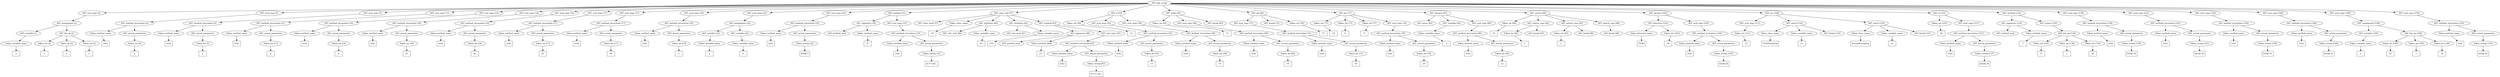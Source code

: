 /*
 * AST in dot format generated by phc -- the PHP compiler
 */

digraph AST {
node_0 [label="AST_php_script"];
node_1 [label="AST_eval_expr (2)"];
node_2 [label="AST_assignment (2)"];
node_3 [label="AST_variable (2)"];
node_4 [label="Token_variable_name"];
node_5 [label="a", shape=box]
node_4 -> node_5;
node_3 -> node_4;
node_6 [label="AST_bin_op (2)"];
node_7 [label="Token_int (2)"];
node_8 [label="1", shape=box]
node_7 -> node_8;
node_9 [label="Token_op (2)"];
node_10 [label="+", shape=box]
node_9 -> node_10;
node_11 [label="Token_int (2)"];
node_12 [label="2", shape=box]
node_11 -> node_12;
node_6 -> node_11;
node_6 -> node_9;
node_6 -> node_7;
node_2 -> node_6;
node_2 -> node_3;
node_1 -> node_2;
node_13 [label="AST_eval_expr (4)"];
node_14 [label="AST_method_invocation (4)"];
node_15 [label="Token_method_name"];
node_16 [label="echo", shape=box]
node_15 -> node_16;
node_17 [label="AST_actual_parameter"];
node_18 [label="Token_int (4)"];
node_19 [label="1", shape=box]
node_18 -> node_19;
node_17 -> node_18;
node_14 -> node_17;
node_14 -> node_15;
node_13 -> node_14;
node_20 [label="AST_eval_expr (5)"];
node_21 [label="AST_method_invocation (5)"];
node_22 [label="Token_method_name"];
node_23 [label="echo", shape=box]
node_22 -> node_23;
node_24 [label="AST_actual_parameter"];
node_25 [label="Token_int (5)"];
node_26 [label="2", shape=box]
node_25 -> node_26;
node_24 -> node_25;
node_21 -> node_24;
node_21 -> node_22;
node_20 -> node_21;
node_27 [label="AST_eval_expr (11)"];
node_28 [label="AST_method_invocation (11)"];
node_29 [label="Token_method_name"];
node_30 [label="echo", shape=box]
node_29 -> node_30;
node_31 [label="AST_actual_parameter"];
node_32 [label="Token_int (11)"];
node_33 [label="3", shape=box]
node_32 -> node_33;
node_31 -> node_32;
node_28 -> node_31;
node_28 -> node_29;
node_27 -> node_28;
node_34 [label="AST_eval_expr (14)"];
node_35 [label="AST_method_invocation (14)"];
node_36 [label="Token_method_name"];
node_37 [label="echo", shape=box]
node_36 -> node_37;
node_38 [label="AST_actual_parameter"];
node_39 [label="Token_int (14)"];
node_40 [label="4", shape=box]
node_39 -> node_40;
node_38 -> node_39;
node_35 -> node_38;
node_35 -> node_36;
node_34 -> node_35;
node_41 [label="AST_eval_expr (16)"];
node_42 [label="AST_method_invocation (16)"];
node_43 [label="Token_method_name"];
node_44 [label="echo", shape=box]
node_43 -> node_44;
node_45 [label="AST_actual_parameter"];
node_46 [label="Token_int (16)"];
node_47 [label="41", shape=box]
node_46 -> node_47;
node_45 -> node_46;
node_42 -> node_45;
node_42 -> node_43;
node_41 -> node_42;
node_48 [label="AST_eval_expr (16)"];
node_49 [label="AST_method_invocation (16)"];
node_50 [label="Token_method_name"];
node_51 [label="echo", shape=box]
node_50 -> node_51;
node_52 [label="AST_actual_parameter"];
node_53 [label="Token_int (16)"];
node_54 [label="42", shape=box]
node_53 -> node_54;
node_52 -> node_53;
node_49 -> node_52;
node_49 -> node_50;
node_48 -> node_49;
node_55 [label="AST_eval_expr (17)"];
node_56 [label="AST_method_invocation (17)"];
node_57 [label="Token_method_name"];
node_58 [label="echo", shape=box]
node_57 -> node_58;
node_59 [label="AST_actual_parameter"];
node_60 [label="Token_int (17)"];
node_61 [label="43", shape=box]
node_60 -> node_61;
node_59 -> node_60;
node_56 -> node_59;
node_56 -> node_57;
node_55 -> node_56;
node_62 [label="AST_eval_expr (17)"];
node_63 [label="AST_method_invocation (17)"];
node_64 [label="Token_method_name"];
node_65 [label="echo", shape=box]
node_64 -> node_65;
node_66 [label="AST_actual_parameter"];
node_67 [label="Token_int (17)"];
node_68 [label="44", shape=box]
node_67 -> node_68;
node_66 -> node_67;
node_63 -> node_66;
node_63 -> node_64;
node_62 -> node_63;
node_69 [label="AST_eval_expr (19)"];
node_70 [label="AST_method_invocation (19)"];
node_71 [label="Token_method_name"];
node_72 [label="echo", shape=box]
node_71 -> node_72;
node_73 [label="AST_actual_parameter"];
node_74 [label="Token_int (19)"];
node_75 [label="5", shape=box]
node_74 -> node_75;
node_73 -> node_74;
node_70 -> node_73;
node_70 -> node_71;
node_69 -> node_70;
node_76 [label="AST_eval_expr (22)"];
node_77 [label="AST_assignment (22)"];
node_78 [label="AST_variable (22)"];
node_79 [label="Token_variable_name"];
node_80 [label="a", shape=box]
node_79 -> node_80;
node_78 -> node_79;
node_81 [label="AST_variable (22)"];
node_82 [label="Token_variable_name"];
node_83 [label="b", shape=box]
node_82 -> node_83;
node_81 -> node_82;
node_77 -> node_81;
node_77 -> node_78;
node_76 -> node_77;
node_84 [label="AST_eval_expr (25)"];
node_85 [label="AST_method_invocation (25)"];
node_86 [label="Token_method_name"];
node_87 [label="echo", shape=box]
node_86 -> node_87;
node_88 [label="AST_actual_parameter"];
node_89 [label="Token_string (25)"];
node_90 [label="break 5", shape=box]
node_89 -> node_90;
node_88 -> node_89;
node_85 -> node_88;
node_85 -> node_86;
node_84 -> node_85;
node_91 [label="AST_method (31)"];
node_92 [label="AST_signature (34)"];
node_93 [label="AST_method_mod"];
node_94 [label="Token_method_name"];
node_95 [label="f7", shape=box]
node_94 -> node_95;
node_92 -> node_94;
node_92 -> node_93;
node_96 [label="AST_eval_expr (33)"];
node_97 [label="AST_method_invocation (33)"];
node_98 [label="Token_method_name"];
node_99 [label="echo", shape=box]
node_98 -> node_99;
node_100 [label="AST_actual_parameter"];
node_101 [label="Token_string (33)"];
node_102 [label="In f7 (wit..", shape=box]
node_101 -> node_102;
node_100 -> node_101;
node_97 -> node_100;
node_97 -> node_98;
node_96 -> node_97;
node_91 -> node_96;
node_91 -> node_92;
node_103 [label="AST_class_def (37)"];
node_104 [label="AST_class_mod (37)"];
node_105 [label="Token_class_name"];
node_106 [label="C8", shape=box]
node_105 -> node_106;
node_107 [label="AST_attribute (40)"];
node_108 [label="AST_attr_mod (40)"];
node_109 [label="Token_variable_name"];
node_110 [label="x9", shape=box]
node_109 -> node_110;
node_107 -> node_109;
node_107 -> node_108;
node_111 [label="AST_attribute (41)"];
node_112 [label="AST_attr_mod (41)"];
node_113 [label="Token_variable_name"];
node_114 [label="y10", shape=box]
node_113 -> node_114;
node_111 -> node_113;
node_111 -> node_112;
node_115 [label="AST_method (43)"];
node_116 [label="AST_signature (46)"];
node_117 [label="AST_method_mod"];
node_118 [label="Token_method_name"];
node_119 [label="c11", shape=box]
node_118 -> node_119;
node_116 -> node_118;
node_116 -> node_117;
node_120 [label="AST_eval_expr (45)"];
node_121 [label="AST_method_invocation (45)"];
node_122 [label="Token_method_name"];
node_123 [label="echo", shape=box]
node_122 -> node_123;
node_124 [label="AST_actual_parameter"];
node_125 [label="Token_string (45)"];
node_126 [label="In c11 (wi..", shape=box]
node_125 -> node_126;
node_124 -> node_125;
node_121 -> node_124;
node_121 -> node_122;
node_120 -> node_121;
node_115 -> node_120;
node_115 -> node_116;
node_103 -> node_115;
node_103 -> node_111;
node_103 -> node_107;
node_103 -> node_105;
node_103 -> node_104;
node_127 [label="AST_if (50)"];
node_128 [label="Token_int (50)"];
node_129 [label="12", shape=box]
node_128 -> node_129;
node_130 [label="AST_eval_expr (52)"];
node_131 [label="AST_method_invocation (52)"];
node_132 [label="Token_method_name"];
node_133 [label="echo", shape=box]
node_132 -> node_133;
node_134 [label="AST_actual_parameter"];
node_135 [label="Token_int (52)"];
node_136 [label="13", shape=box]
node_135 -> node_136;
node_134 -> node_135;
node_131 -> node_134;
node_131 -> node_132;
node_130 -> node_131;
node_137 [label="AST_eval_expr (58)"];
node_138 [label="AST_method_invocation (58)"];
node_139 [label="Token_method_name"];
node_140 [label="echo", shape=box]
node_139 -> node_140;
node_141 [label="AST_actual_parameter"];
node_142 [label="Token_int (58)"];
node_143 [label="14", shape=box]
node_142 -> node_143;
node_141 -> node_142;
node_138 -> node_141;
node_138 -> node_139;
node_137 -> node_138;
node_127 -> node_137;
node_127 -> node_130;
node_127 -> node_128;
node_144 [label="AST_while (62)"];
node_145 [label="Token_int (62)"];
node_146 [label="15", shape=box]
node_145 -> node_146;
node_147 [label="AST_eval_expr (64)"];
node_148 [label="AST_method_invocation (64)"];
node_149 [label="Token_method_name"];
node_150 [label="echo", shape=box]
node_149 -> node_150;
node_151 [label="AST_actual_parameter"];
node_152 [label="Token_int (64)"];
node_153 [label="16", shape=box]
node_152 -> node_153;
node_151 -> node_152;
node_148 -> node_151;
node_148 -> node_149;
node_147 -> node_148;
node_154 [label="AST_break (65)"];
node_144 -> node_154;
node_144 -> node_147;
node_144 -> node_145;
node_155 [label="AST_do (69)"];
node_156 [label="AST_eval_expr (71)"];
node_157 [label="AST_method_invocation (71)"];
node_158 [label="Token_method_name"];
node_159 [label="echo", shape=box]
node_158 -> node_159;
node_160 [label="AST_actual_parameter"];
node_161 [label="Token_int (71)"];
node_162 [label="18", shape=box]
node_161 -> node_162;
node_160 -> node_161;
node_157 -> node_160;
node_157 -> node_158;
node_156 -> node_157;
node_163 [label="AST_break (72)"];
node_164 [label="Token_int (74)"];
node_165 [label="17", shape=box]
node_164 -> node_165;
node_155 -> node_164;
node_155 -> node_163;
node_155 -> node_156;
node_166 [label="AST_for (77)"];
node_167 [label="Token_int (77)"];
node_168 [label="19", shape=box]
node_167 -> node_168;
node_169 [label="Token_int (77)"];
node_170 [label="0", shape=box]
node_169 -> node_170;
node_171 [label="Token_int (77)"];
node_172 [label="17", shape=box]
node_171 -> node_172;
node_173 [label="AST_eval_expr (79)"];
node_174 [label="AST_method_invocation (79)"];
node_175 [label="Token_method_name"];
node_176 [label="echo", shape=box]
node_175 -> node_176;
node_177 [label="AST_actual_parameter"];
node_178 [label="Token_int (79)"];
node_179 [label="20", shape=box]
node_178 -> node_179;
node_177 -> node_178;
node_174 -> node_177;
node_174 -> node_175;
node_173 -> node_174;
node_166 -> node_173;
node_166 -> node_171;
node_166 -> node_169;
node_166 -> node_167;
node_180 [label="AST_foreach (83)"];
node_181 [label="AST_array (83)"];
node_182 [label="AST_variable (83)"];
node_183 [label="Token_variable_name"];
node_184 [label="x", shape=box]
node_183 -> node_184;
node_182 -> node_183;
node_185 [label="AST_eval_expr (85)"];
node_186 [label="AST_method_invocation (85)"];
node_187 [label="Token_method_name"];
node_188 [label="echo", shape=box]
node_187 -> node_188;
node_189 [label="AST_actual_parameter"];
node_190 [label="Token_int (85)"];
node_191 [label="22", shape=box]
node_190 -> node_191;
node_189 -> node_190;
node_186 -> node_189;
node_186 -> node_187;
node_185 -> node_186;
node_180 -> node_185;
node_180 -> node_182;
node_180 -> node_181;
node_192 [label="AST_switch (89)"];
node_193 [label="Token_int (89)"];
node_194 [label="23", shape=box]
node_193 -> node_194;
node_195 [label="AST_switch_case (92)"];
node_196 [label="Token_int (92)"];
node_197 [label="1", shape=box]
node_196 -> node_197;
node_198 [label="AST_break (93)"];
node_195 -> node_198;
node_195 -> node_196;
node_199 [label="AST_switch_case (95)"];
node_200 [label="Token_int (95)"];
node_201 [label="2", shape=box]
node_200 -> node_201;
node_202 [label="AST_break (96)"];
node_199 -> node_202;
node_199 -> node_200;
node_203 [label="AST_switch_case (98)"];
node_204 [label="AST_break (99)"];
node_203 -> node_204;
node_192 -> node_203;
node_192 -> node_199;
node_192 -> node_195;
node_192 -> node_193;
node_205 [label="AST_declare (103)"];
node_206 [label="AST_directive (103)"];
node_207 [label="Token_directive_name"];
node_208 [label="TICKS", shape=box]
node_207 -> node_208;
node_209 [label="Token_int (103)"];
node_210 [label="24", shape=box]
node_209 -> node_210;
node_206 -> node_209;
node_206 -> node_207;
node_211 [label="AST_eval_expr (105)"];
node_212 [label="AST_method_invocation (105)"];
node_213 [label="Token_method_name"];
node_214 [label="echo", shape=box]
node_213 -> node_214;
node_215 [label="AST_actual_parameter"];
node_216 [label="Token_string (105)"];
node_217 [label="break 24", shape=box]
node_216 -> node_217;
node_215 -> node_216;
node_212 -> node_215;
node_212 -> node_213;
node_211 -> node_212;
node_205 -> node_211;
node_205 -> node_206;
node_218 [label="AST_try (109)"];
node_219 [label="AST_eval_expr (111)"];
node_220 [label="Token_int (111)"];
node_221 [label="25", shape=box]
node_220 -> node_221;
node_219 -> node_220;
node_222 [label="AST_catch (114)"];
node_223 [label="Token_class_name"];
node_224 [label="FirstException", shape=box]
node_223 -> node_224;
node_225 [label="Token_variable_name"];
node_226 [label="e1", shape=box]
node_225 -> node_226;
node_227 [label="AST_break (116)"];
node_222 -> node_227;
node_222 -> node_225;
node_222 -> node_223;
node_228 [label="AST_catch (119)"];
node_229 [label="Token_class_name"];
node_230 [label="SecondException", shape=box]
node_229 -> node_230;
node_231 [label="Token_variable_name"];
node_232 [label="e2", shape=box]
node_231 -> node_232;
node_233 [label="AST_break (121)"];
node_228 -> node_233;
node_228 -> node_231;
node_228 -> node_229;
node_218 -> node_228;
node_218 -> node_222;
node_218 -> node_219;
node_234 [label="AST_if (125)"];
node_235 [label="Token_int (125)"];
node_236 [label="26", shape=box]
node_235 -> node_236;
node_237 [label="AST_eval_expr (127)"];
node_238 [label="AST_method_invocation (127)"];
node_239 [label="Token_method_name"];
node_240 [label="echo", shape=box]
node_239 -> node_240;
node_241 [label="AST_actual_parameter"];
node_242 [label="Token_string (127)"];
node_243 [label="break 26", shape=box]
node_242 -> node_243;
node_241 -> node_242;
node_238 -> node_241;
node_238 -> node_239;
node_237 -> node_238;
node_234 -> node_237;
node_234 -> node_235;
node_244 [label="AST_method (132)"];
node_245 [label="AST_signature (135)"];
node_246 [label="AST_method_mod"];
node_247 [label="Token_method_name"];
node_248 [label="f", shape=box]
node_247 -> node_248;
node_245 -> node_247;
node_245 -> node_246;
node_249 [label="AST_return (134)"];
node_250 [label="AST_bin_op (134)"];
node_251 [label="Token_int (134)"];
node_252 [label="27", shape=box]
node_251 -> node_252;
node_253 [label="Token_op (134)"];
node_254 [label="+", shape=box]
node_253 -> node_254;
node_255 [label="Token_int (134)"];
node_256 [label="28", shape=box]
node_255 -> node_256;
node_250 -> node_255;
node_250 -> node_253;
node_250 -> node_251;
node_249 -> node_250;
node_244 -> node_249;
node_244 -> node_245;
node_257 [label="AST_eval_expr (138)"];
node_258 [label="AST_method_invocation (138)"];
node_259 [label="Token_method_name"];
node_260 [label="echo", shape=box]
node_259 -> node_260;
node_261 [label="AST_actual_parameter"];
node_262 [label="Token_string (138)"];
node_263 [label="break 29", shape=box]
node_262 -> node_263;
node_261 -> node_262;
node_258 -> node_261;
node_258 -> node_259;
node_257 -> node_258;
node_264 [label="AST_eval_expr (141)"];
node_265 [label="AST_method_invocation (141)"];
node_266 [label="Token_method_name"];
node_267 [label="echo", shape=box]
node_266 -> node_267;
node_268 [label="AST_actual_parameter"];
node_269 [label="Token_string (141)"];
node_270 [label="break 30", shape=box]
node_269 -> node_270;
node_268 -> node_269;
node_265 -> node_268;
node_265 -> node_266;
node_264 -> node_265;
node_271 [label="AST_eval_expr (144)"];
node_272 [label="AST_method_invocation (144)"];
node_273 [label="Token_method_name"];
node_274 [label="echo", shape=box]
node_273 -> node_274;
node_275 [label="AST_actual_parameter"];
node_276 [label="Token_string (144)"];
node_277 [label="break 31", shape=box]
node_276 -> node_277;
node_275 -> node_276;
node_272 -> node_275;
node_272 -> node_273;
node_271 -> node_272;
node_278 [label="AST_eval_expr (146)"];
node_279 [label="AST_method_invocation (146)"];
node_280 [label="Token_method_name"];
node_281 [label="echo", shape=box]
node_280 -> node_281;
node_282 [label="AST_actual_parameter"];
node_283 [label="Token_string (146)"];
node_284 [label="break 32", shape=box]
node_283 -> node_284;
node_282 -> node_283;
node_279 -> node_282;
node_279 -> node_280;
node_278 -> node_279;
node_285 [label="AST_eval_expr (149)"];
node_286 [label="AST_assignment (149)"];
node_287 [label="AST_variable (149)"];
node_288 [label="Token_variable_name"];
node_289 [label="x", shape=box]
node_288 -> node_289;
node_287 -> node_288;
node_290 [label="AST_bin_op (149)"];
node_291 [label="Token_int (149)"];
node_292 [label="33", shape=box]
node_291 -> node_292;
node_293 [label="Token_op (149)"];
node_294 [label="+", shape=box]
node_293 -> node_294;
node_295 [label="Token_int (149)"];
node_296 [label="34", shape=box]
node_295 -> node_296;
node_290 -> node_295;
node_290 -> node_293;
node_290 -> node_291;
node_286 -> node_290;
node_286 -> node_287;
node_285 -> node_286;
node_297 [label="AST_eval_expr (154)"];
node_298 [label="AST_method_invocation (154)"];
node_299 [label="Token_method_name"];
node_300 [label="echo", shape=box]
node_299 -> node_300;
node_301 [label="AST_actual_parameter"];
node_302 [label="Token_string (154)"];
node_303 [label="break 35", shape=box]
node_302 -> node_303;
node_301 -> node_302;
node_298 -> node_301;
node_298 -> node_299;
node_297 -> node_298;
node_0 -> node_297;
node_0 -> node_285;
node_0 -> node_278;
node_0 -> node_271;
node_0 -> node_264;
node_0 -> node_257;
node_0 -> node_244;
node_0 -> node_234;
node_0 -> node_218;
node_0 -> node_205;
node_0 -> node_192;
node_0 -> node_180;
node_0 -> node_166;
node_0 -> node_155;
node_0 -> node_144;
node_0 -> node_127;
node_0 -> node_103;
node_0 -> node_91;
node_0 -> node_84;
node_0 -> node_76;
node_0 -> node_69;
node_0 -> node_62;
node_0 -> node_55;
node_0 -> node_48;
node_0 -> node_41;
node_0 -> node_34;
node_0 -> node_27;
node_0 -> node_20;
node_0 -> node_13;
node_0 -> node_1;
}
